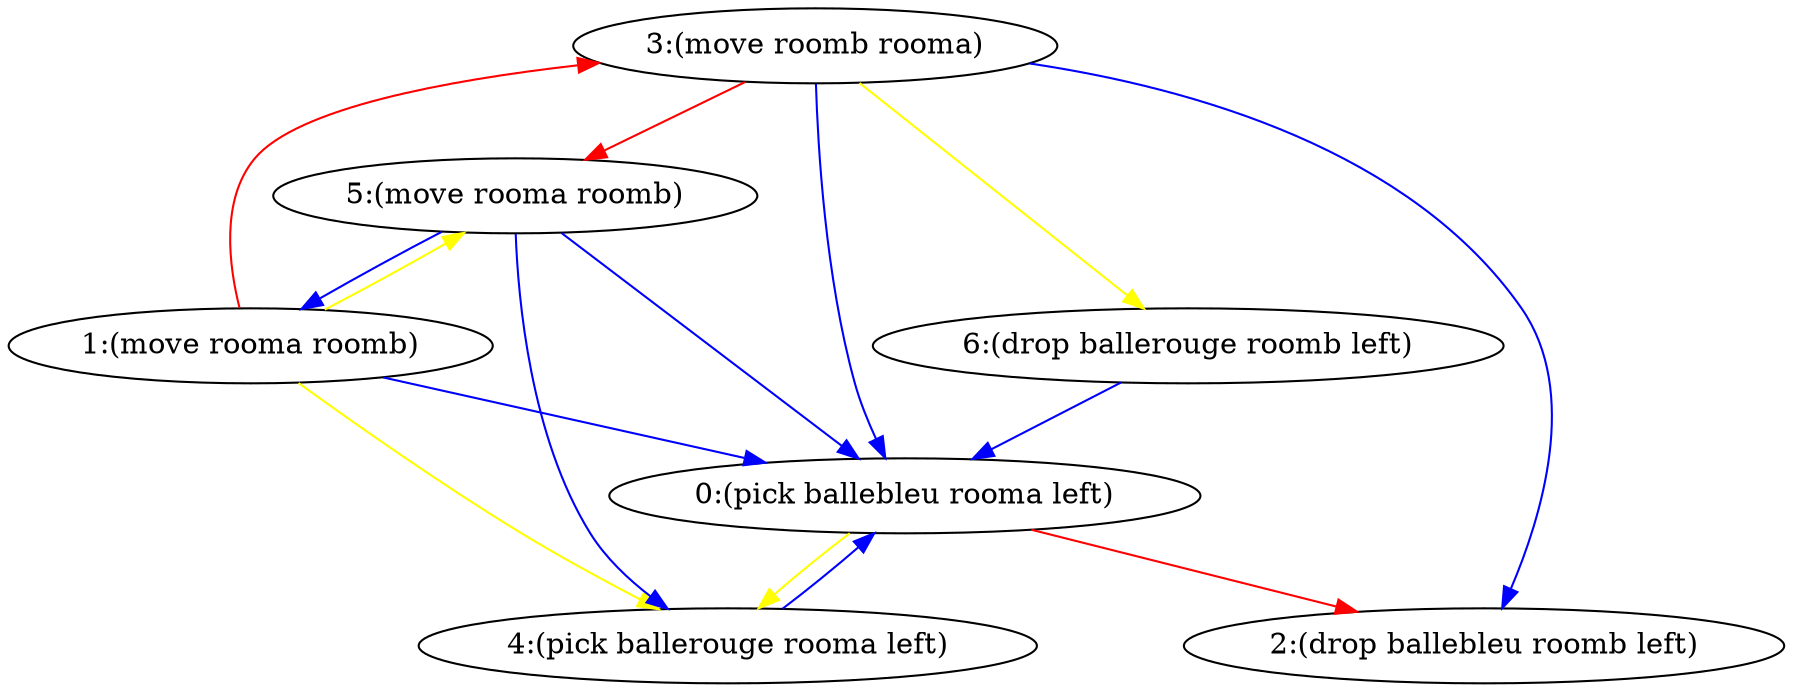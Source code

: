digraph D { 
edge [color=red];
"0:(pick ballebleu rooma left)" -> "2:(drop ballebleu roomb left)";
edge [color=yellow];
"0:(pick ballebleu rooma left)" -> "4:(pick ballerouge rooma left)";
edge [color=blue];
"1:(move rooma roomb)" -> "0:(pick ballebleu rooma left)";
edge [color=red];
"1:(move rooma roomb)" -> "3:(move roomb rooma)";
edge [color=yellow];
"1:(move rooma roomb)" -> "4:(pick ballerouge rooma left)";
edge [color=yellow];
"1:(move rooma roomb)" -> "5:(move rooma roomb)";
edge [color=blue];
"3:(move roomb rooma)" -> "0:(pick ballebleu rooma left)";
edge [color=blue];
"3:(move roomb rooma)" -> "2:(drop ballebleu roomb left)";
edge [color=red];
"3:(move roomb rooma)" -> "5:(move rooma roomb)";
edge [color=yellow];
"3:(move roomb rooma)" -> "6:(drop ballerouge roomb left)";
edge [color=blue];
"4:(pick ballerouge rooma left)" -> "0:(pick ballebleu rooma left)";
edge [color=blue];
"5:(move rooma roomb)" -> "0:(pick ballebleu rooma left)";
edge [color=blue];
"5:(move rooma roomb)" -> "1:(move rooma roomb)";
edge [color=blue];
"5:(move rooma roomb)" -> "4:(pick ballerouge rooma left)";
edge [color=blue];
"6:(drop ballerouge roomb left)" -> "0:(pick ballebleu rooma left)";
} 